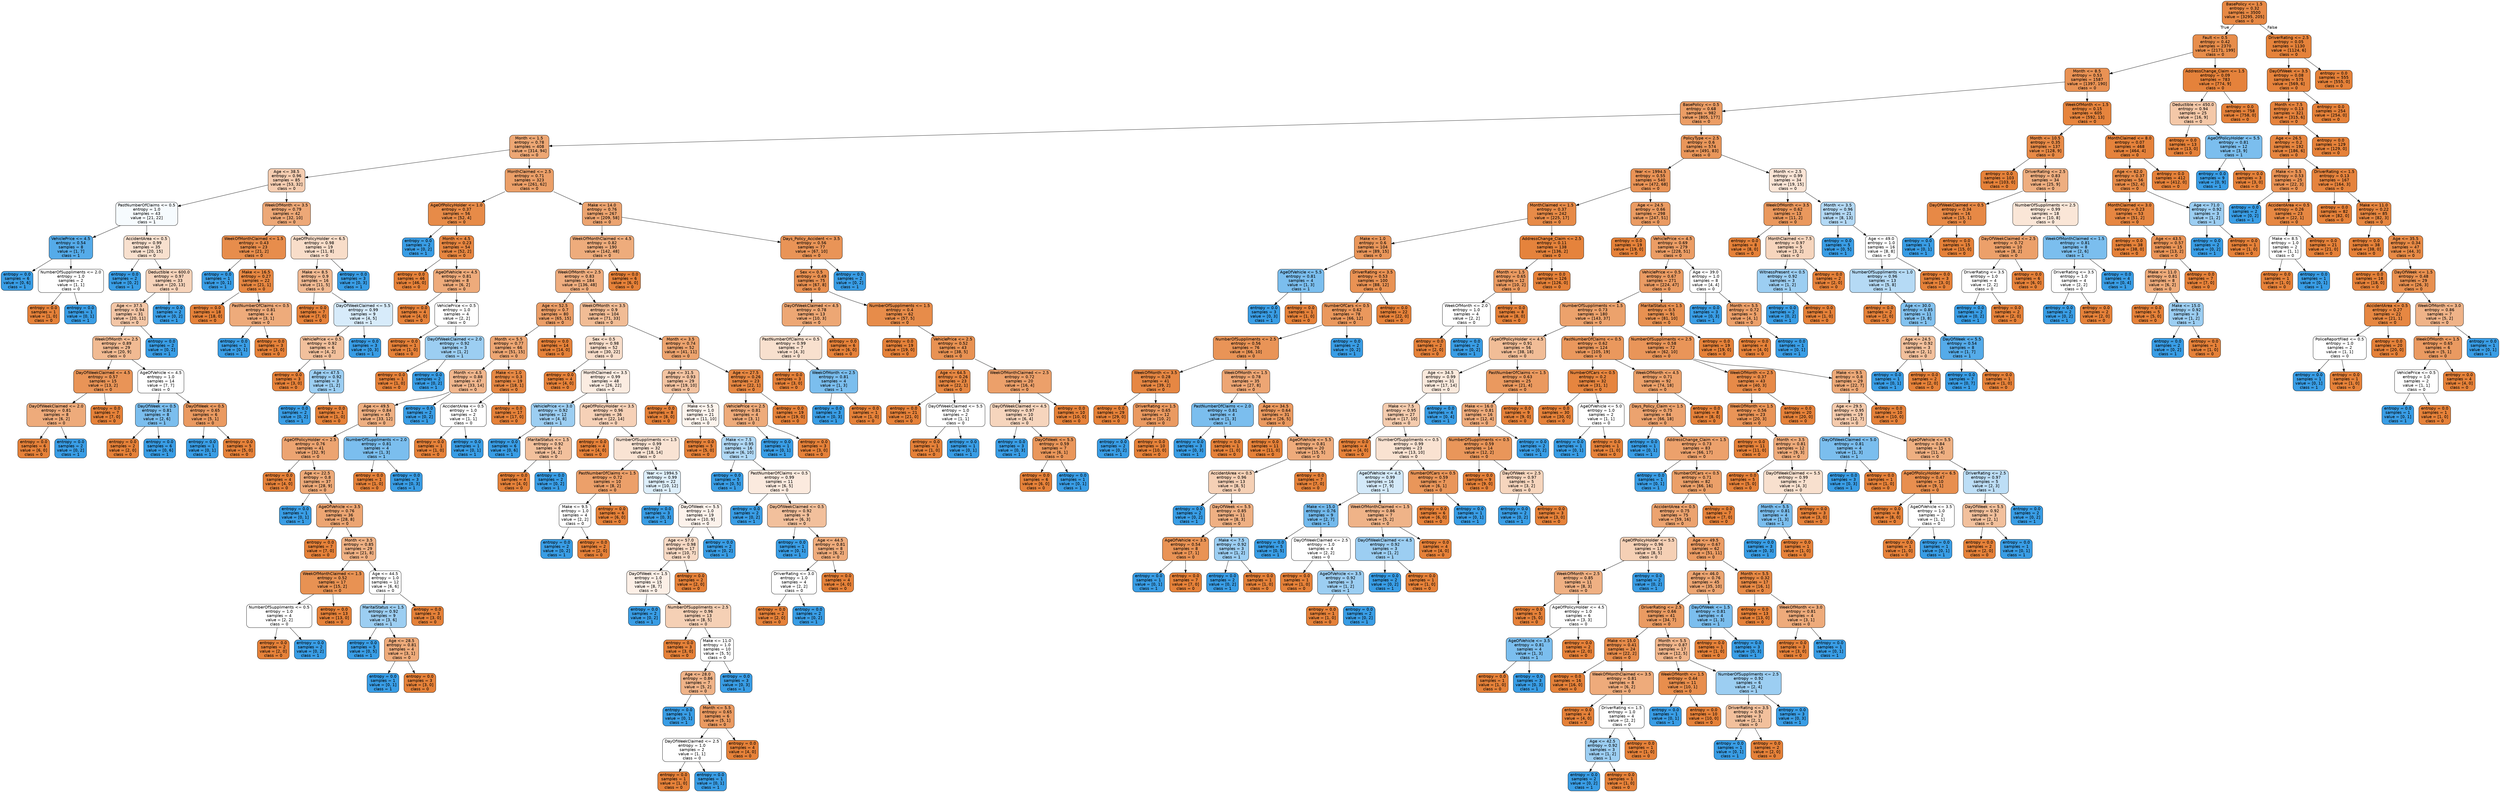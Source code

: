 digraph Tree {
node [shape=box, style="filled, rounded", color="black", fontname=helvetica] ;
edge [fontname=helvetica] ;
0 [label="BasePolicy <= 1.5\nentropy = 0.32\nsamples = 3500\nvalue = [3295, 205]\nclass = 0", fillcolor="#e78945"] ;
1 [label="Fault <= 0.5\nentropy = 0.42\nsamples = 2370\nvalue = [2171, 199]\nclass = 0", fillcolor="#e78d4b"] ;
0 -> 1 [labeldistance=2.5, labelangle=45, headlabel="True"] ;
2 [label="Month <= 8.5\nentropy = 0.53\nsamples = 1587\nvalue = [1397, 190]\nclass = 0", fillcolor="#e99254"] ;
1 -> 2 ;
3 [label="BasePolicy <= 0.5\nentropy = 0.68\nsamples = 982\nvalue = [805, 177]\nclass = 0", fillcolor="#eb9d65"] ;
2 -> 3 ;
4 [label="Month <= 1.5\nentropy = 0.78\nsamples = 408\nvalue = [314, 94]\nclass = 0", fillcolor="#eda774"] ;
3 -> 4 ;
5 [label="Age <= 38.5\nentropy = 0.96\nsamples = 85\nvalue = [53, 32]\nclass = 0", fillcolor="#f5cdb1"] ;
4 -> 5 ;
6 [label="PastNumberOfClaims <= 0.5\nentropy = 1.0\nsamples = 43\nvalue = [21, 22]\nclass = 1", fillcolor="#f6fbfe"] ;
5 -> 6 ;
7 [label="VehiclePrice <= 4.5\nentropy = 0.54\nsamples = 8\nvalue = [1, 7]\nclass = 1", fillcolor="#55abe9"] ;
6 -> 7 ;
8 [label="entropy = 0.0\nsamples = 6\nvalue = [0, 6]\nclass = 1", fillcolor="#399de5"] ;
7 -> 8 ;
9 [label="NumberOfSuppliments <= 2.0\nentropy = 1.0\nsamples = 2\nvalue = [1, 1]\nclass = 0", fillcolor="#ffffff"] ;
7 -> 9 ;
10 [label="entropy = 0.0\nsamples = 1\nvalue = [1, 0]\nclass = 0", fillcolor="#e58139"] ;
9 -> 10 ;
11 [label="entropy = 0.0\nsamples = 1\nvalue = [0, 1]\nclass = 1", fillcolor="#399de5"] ;
9 -> 11 ;
12 [label="AccidentArea <= 0.5\nentropy = 0.99\nsamples = 35\nvalue = [20, 15]\nclass = 0", fillcolor="#f8e0ce"] ;
6 -> 12 ;
13 [label="entropy = 0.0\nsamples = 2\nvalue = [0, 2]\nclass = 1", fillcolor="#399de5"] ;
12 -> 13 ;
14 [label="Deductible <= 600.0\nentropy = 0.97\nsamples = 33\nvalue = [20, 13]\nclass = 0", fillcolor="#f6d3ba"] ;
12 -> 14 ;
15 [label="Age <= 37.5\nentropy = 0.94\nsamples = 31\nvalue = [20, 11]\nclass = 0", fillcolor="#f3c6a6"] ;
14 -> 15 ;
16 [label="WeekOfMonth <= 2.5\nentropy = 0.89\nsamples = 29\nvalue = [20, 9]\nclass = 0", fillcolor="#f1ba92"] ;
15 -> 16 ;
17 [label="DayOfWeekClaimed <= 4.5\nentropy = 0.57\nsamples = 15\nvalue = [13, 2]\nclass = 0", fillcolor="#e99457"] ;
16 -> 17 ;
18 [label="DayOfWeekClaimed <= 2.0\nentropy = 0.81\nsamples = 8\nvalue = [6, 2]\nclass = 0", fillcolor="#eeab7b"] ;
17 -> 18 ;
19 [label="entropy = 0.0\nsamples = 6\nvalue = [6, 0]\nclass = 0", fillcolor="#e58139"] ;
18 -> 19 ;
20 [label="entropy = 0.0\nsamples = 2\nvalue = [0, 2]\nclass = 1", fillcolor="#399de5"] ;
18 -> 20 ;
21 [label="entropy = 0.0\nsamples = 7\nvalue = [7, 0]\nclass = 0", fillcolor="#e58139"] ;
17 -> 21 ;
22 [label="AgeOfVehicle <= 4.5\nentropy = 1.0\nsamples = 14\nvalue = [7, 7]\nclass = 0", fillcolor="#ffffff"] ;
16 -> 22 ;
23 [label="DayOfWeek <= 0.5\nentropy = 0.81\nsamples = 8\nvalue = [2, 6]\nclass = 1", fillcolor="#7bbeee"] ;
22 -> 23 ;
24 [label="entropy = 0.0\nsamples = 2\nvalue = [2, 0]\nclass = 0", fillcolor="#e58139"] ;
23 -> 24 ;
25 [label="entropy = 0.0\nsamples = 6\nvalue = [0, 6]\nclass = 1", fillcolor="#399de5"] ;
23 -> 25 ;
26 [label="DayOfWeek <= 0.5\nentropy = 0.65\nsamples = 6\nvalue = [5, 1]\nclass = 0", fillcolor="#ea9a61"] ;
22 -> 26 ;
27 [label="entropy = 0.0\nsamples = 1\nvalue = [0, 1]\nclass = 1", fillcolor="#399de5"] ;
26 -> 27 ;
28 [label="entropy = 0.0\nsamples = 5\nvalue = [5, 0]\nclass = 0", fillcolor="#e58139"] ;
26 -> 28 ;
29 [label="entropy = 0.0\nsamples = 2\nvalue = [0, 2]\nclass = 1", fillcolor="#399de5"] ;
15 -> 29 ;
30 [label="entropy = 0.0\nsamples = 2\nvalue = [0, 2]\nclass = 1", fillcolor="#399de5"] ;
14 -> 30 ;
31 [label="WeekOfMonth <= 3.5\nentropy = 0.79\nsamples = 42\nvalue = [32, 10]\nclass = 0", fillcolor="#eda877"] ;
5 -> 31 ;
32 [label="WeekOfMonthClaimed <= 1.5\nentropy = 0.43\nsamples = 23\nvalue = [21, 2]\nclass = 0", fillcolor="#e78d4c"] ;
31 -> 32 ;
33 [label="entropy = 0.0\nsamples = 1\nvalue = [0, 1]\nclass = 1", fillcolor="#399de5"] ;
32 -> 33 ;
34 [label="Make <= 16.5\nentropy = 0.27\nsamples = 22\nvalue = [21, 1]\nclass = 0", fillcolor="#e68742"] ;
32 -> 34 ;
35 [label="entropy = 0.0\nsamples = 18\nvalue = [18, 0]\nclass = 0", fillcolor="#e58139"] ;
34 -> 35 ;
36 [label="PastNumberOfClaims <= 0.5\nentropy = 0.81\nsamples = 4\nvalue = [3, 1]\nclass = 0", fillcolor="#eeab7b"] ;
34 -> 36 ;
37 [label="entropy = 0.0\nsamples = 1\nvalue = [0, 1]\nclass = 1", fillcolor="#399de5"] ;
36 -> 37 ;
38 [label="entropy = 0.0\nsamples = 3\nvalue = [3, 0]\nclass = 0", fillcolor="#e58139"] ;
36 -> 38 ;
39 [label="AgeOfPolicyHolder <= 6.5\nentropy = 0.98\nsamples = 19\nvalue = [11, 8]\nclass = 0", fillcolor="#f8ddc9"] ;
31 -> 39 ;
40 [label="Make <= 8.5\nentropy = 0.9\nsamples = 16\nvalue = [11, 5]\nclass = 0", fillcolor="#f1ba93"] ;
39 -> 40 ;
41 [label="entropy = 0.0\nsamples = 7\nvalue = [7, 0]\nclass = 0", fillcolor="#e58139"] ;
40 -> 41 ;
42 [label="DayOfWeekClaimed <= 5.5\nentropy = 0.99\nsamples = 9\nvalue = [4, 5]\nclass = 1", fillcolor="#d7ebfa"] ;
40 -> 42 ;
43 [label="VehiclePrice <= 0.5\nentropy = 0.92\nsamples = 6\nvalue = [4, 2]\nclass = 0", fillcolor="#f2c09c"] ;
42 -> 43 ;
44 [label="entropy = 0.0\nsamples = 3\nvalue = [3, 0]\nclass = 0", fillcolor="#e58139"] ;
43 -> 44 ;
45 [label="Age <= 47.5\nentropy = 0.92\nsamples = 3\nvalue = [1, 2]\nclass = 1", fillcolor="#9ccef2"] ;
43 -> 45 ;
46 [label="entropy = 0.0\nsamples = 2\nvalue = [0, 2]\nclass = 1", fillcolor="#399de5"] ;
45 -> 46 ;
47 [label="entropy = 0.0\nsamples = 1\nvalue = [1, 0]\nclass = 0", fillcolor="#e58139"] ;
45 -> 47 ;
48 [label="entropy = 0.0\nsamples = 3\nvalue = [0, 3]\nclass = 1", fillcolor="#399de5"] ;
42 -> 48 ;
49 [label="entropy = 0.0\nsamples = 3\nvalue = [0, 3]\nclass = 1", fillcolor="#399de5"] ;
39 -> 49 ;
50 [label="MonthClaimed <= 2.5\nentropy = 0.71\nsamples = 323\nvalue = [261, 62]\nclass = 0", fillcolor="#eb9f68"] ;
4 -> 50 ;
51 [label="AgeOfPolicyHolder <= 1.0\nentropy = 0.37\nsamples = 56\nvalue = [52, 4]\nclass = 0", fillcolor="#e78b48"] ;
50 -> 51 ;
52 [label="entropy = 0.0\nsamples = 2\nvalue = [0, 2]\nclass = 1", fillcolor="#399de5"] ;
51 -> 52 ;
53 [label="Month <= 4.5\nentropy = 0.23\nsamples = 54\nvalue = [52, 2]\nclass = 0", fillcolor="#e68641"] ;
51 -> 53 ;
54 [label="entropy = 0.0\nsamples = 46\nvalue = [46, 0]\nclass = 0", fillcolor="#e58139"] ;
53 -> 54 ;
55 [label="AgeOfVehicle <= 4.5\nentropy = 0.81\nsamples = 8\nvalue = [6, 2]\nclass = 0", fillcolor="#eeab7b"] ;
53 -> 55 ;
56 [label="entropy = 0.0\nsamples = 4\nvalue = [4, 0]\nclass = 0", fillcolor="#e58139"] ;
55 -> 56 ;
57 [label="VehiclePrice <= 0.5\nentropy = 1.0\nsamples = 4\nvalue = [2, 2]\nclass = 0", fillcolor="#ffffff"] ;
55 -> 57 ;
58 [label="entropy = 0.0\nsamples = 1\nvalue = [1, 0]\nclass = 0", fillcolor="#e58139"] ;
57 -> 58 ;
59 [label="DayOfWeekClaimed <= 2.0\nentropy = 0.92\nsamples = 3\nvalue = [1, 2]\nclass = 1", fillcolor="#9ccef2"] ;
57 -> 59 ;
60 [label="entropy = 0.0\nsamples = 1\nvalue = [1, 0]\nclass = 0", fillcolor="#e58139"] ;
59 -> 60 ;
61 [label="entropy = 0.0\nsamples = 2\nvalue = [0, 2]\nclass = 1", fillcolor="#399de5"] ;
59 -> 61 ;
62 [label="Make <= 14.0\nentropy = 0.76\nsamples = 267\nvalue = [209, 58]\nclass = 0", fillcolor="#eca470"] ;
50 -> 62 ;
63 [label="WeekOfMonthClaimed <= 4.5\nentropy = 0.82\nsamples = 190\nvalue = [142, 48]\nclass = 0", fillcolor="#eeac7c"] ;
62 -> 63 ;
64 [label="WeekOfMonth <= 2.5\nentropy = 0.83\nsamples = 184\nvalue = [136, 48]\nclass = 0", fillcolor="#eead7f"] ;
63 -> 64 ;
65 [label="Age <= 52.5\nentropy = 0.7\nsamples = 80\nvalue = [65, 15]\nclass = 0", fillcolor="#eb9e67"] ;
64 -> 65 ;
66 [label="Month <= 5.5\nentropy = 0.77\nsamples = 66\nvalue = [51, 15]\nclass = 0", fillcolor="#eda673"] ;
65 -> 66 ;
67 [label="Month <= 4.5\nentropy = 0.88\nsamples = 47\nvalue = [33, 14]\nclass = 0", fillcolor="#f0b68d"] ;
66 -> 67 ;
68 [label="Age <= 49.5\nentropy = 0.84\nsamples = 45\nvalue = [33, 12]\nclass = 0", fillcolor="#eeaf81"] ;
67 -> 68 ;
69 [label="AgeOfPolicyHolder <= 2.5\nentropy = 0.76\nsamples = 41\nvalue = [32, 9]\nclass = 0", fillcolor="#eca471"] ;
68 -> 69 ;
70 [label="entropy = 0.0\nsamples = 4\nvalue = [4, 0]\nclass = 0", fillcolor="#e58139"] ;
69 -> 70 ;
71 [label="Age <= 22.5\nentropy = 0.8\nsamples = 37\nvalue = [28, 9]\nclass = 0", fillcolor="#edaa79"] ;
69 -> 71 ;
72 [label="entropy = 0.0\nsamples = 1\nvalue = [0, 1]\nclass = 1", fillcolor="#399de5"] ;
71 -> 72 ;
73 [label="AgeOfVehicle <= 3.5\nentropy = 0.76\nsamples = 36\nvalue = [28, 8]\nclass = 0", fillcolor="#eca572"] ;
71 -> 73 ;
74 [label="entropy = 0.0\nsamples = 7\nvalue = [7, 0]\nclass = 0", fillcolor="#e58139"] ;
73 -> 74 ;
75 [label="Month <= 3.5\nentropy = 0.85\nsamples = 29\nvalue = [21, 8]\nclass = 0", fillcolor="#efb184"] ;
73 -> 75 ;
76 [label="WeekOfMonthClaimed <= 1.5\nentropy = 0.52\nsamples = 17\nvalue = [15, 2]\nclass = 0", fillcolor="#e89253"] ;
75 -> 76 ;
77 [label="NumberOfSuppliments <= 0.5\nentropy = 1.0\nsamples = 4\nvalue = [2, 2]\nclass = 0", fillcolor="#ffffff"] ;
76 -> 77 ;
78 [label="entropy = 0.0\nsamples = 2\nvalue = [2, 0]\nclass = 0", fillcolor="#e58139"] ;
77 -> 78 ;
79 [label="entropy = 0.0\nsamples = 2\nvalue = [0, 2]\nclass = 1", fillcolor="#399de5"] ;
77 -> 79 ;
80 [label="entropy = 0.0\nsamples = 13\nvalue = [13, 0]\nclass = 0", fillcolor="#e58139"] ;
76 -> 80 ;
81 [label="Age <= 44.5\nentropy = 1.0\nsamples = 12\nvalue = [6, 6]\nclass = 0", fillcolor="#ffffff"] ;
75 -> 81 ;
82 [label="MaritalStatus <= 1.5\nentropy = 0.92\nsamples = 9\nvalue = [3, 6]\nclass = 1", fillcolor="#9ccef2"] ;
81 -> 82 ;
83 [label="entropy = 0.0\nsamples = 5\nvalue = [0, 5]\nclass = 1", fillcolor="#399de5"] ;
82 -> 83 ;
84 [label="Age <= 28.5\nentropy = 0.81\nsamples = 4\nvalue = [3, 1]\nclass = 0", fillcolor="#eeab7b"] ;
82 -> 84 ;
85 [label="entropy = 0.0\nsamples = 1\nvalue = [0, 1]\nclass = 1", fillcolor="#399de5"] ;
84 -> 85 ;
86 [label="entropy = 0.0\nsamples = 3\nvalue = [3, 0]\nclass = 0", fillcolor="#e58139"] ;
84 -> 86 ;
87 [label="entropy = 0.0\nsamples = 3\nvalue = [3, 0]\nclass = 0", fillcolor="#e58139"] ;
81 -> 87 ;
88 [label="NumberOfSuppliments <= 2.0\nentropy = 0.81\nsamples = 4\nvalue = [1, 3]\nclass = 1", fillcolor="#7bbeee"] ;
68 -> 88 ;
89 [label="entropy = 0.0\nsamples = 1\nvalue = [1, 0]\nclass = 0", fillcolor="#e58139"] ;
88 -> 89 ;
90 [label="entropy = 0.0\nsamples = 3\nvalue = [0, 3]\nclass = 1", fillcolor="#399de5"] ;
88 -> 90 ;
91 [label="entropy = 0.0\nsamples = 2\nvalue = [0, 2]\nclass = 1", fillcolor="#399de5"] ;
67 -> 91 ;
92 [label="Make <= 1.0\nentropy = 0.3\nsamples = 19\nvalue = [18, 1]\nclass = 0", fillcolor="#e68844"] ;
66 -> 92 ;
93 [label="AccidentArea <= 0.5\nentropy = 1.0\nsamples = 2\nvalue = [1, 1]\nclass = 0", fillcolor="#ffffff"] ;
92 -> 93 ;
94 [label="entropy = 0.0\nsamples = 1\nvalue = [1, 0]\nclass = 0", fillcolor="#e58139"] ;
93 -> 94 ;
95 [label="entropy = 0.0\nsamples = 1\nvalue = [0, 1]\nclass = 1", fillcolor="#399de5"] ;
93 -> 95 ;
96 [label="entropy = 0.0\nsamples = 17\nvalue = [17, 0]\nclass = 0", fillcolor="#e58139"] ;
92 -> 96 ;
97 [label="entropy = 0.0\nsamples = 14\nvalue = [14, 0]\nclass = 0", fillcolor="#e58139"] ;
65 -> 97 ;
98 [label="WeekOfMonth <= 3.5\nentropy = 0.9\nsamples = 104\nvalue = [71, 33]\nclass = 0", fillcolor="#f1bc95"] ;
64 -> 98 ;
99 [label="Sex <= 0.5\nentropy = 0.98\nsamples = 52\nvalue = [30, 22]\nclass = 0", fillcolor="#f8ddca"] ;
98 -> 99 ;
100 [label="entropy = 0.0\nsamples = 4\nvalue = [4, 0]\nclass = 0", fillcolor="#e58139"] ;
99 -> 100 ;
101 [label="MonthClaimed <= 3.5\nentropy = 0.99\nsamples = 48\nvalue = [26, 22]\nclass = 0", fillcolor="#fbece1"] ;
99 -> 101 ;
102 [label="VehiclePrice <= 3.0\nentropy = 0.92\nsamples = 12\nvalue = [4, 8]\nclass = 1", fillcolor="#9ccef2"] ;
101 -> 102 ;
103 [label="entropy = 0.0\nsamples = 6\nvalue = [0, 6]\nclass = 1", fillcolor="#399de5"] ;
102 -> 103 ;
104 [label="MaritalStatus <= 1.5\nentropy = 0.92\nsamples = 6\nvalue = [4, 2]\nclass = 0", fillcolor="#f2c09c"] ;
102 -> 104 ;
105 [label="entropy = 0.0\nsamples = 4\nvalue = [4, 0]\nclass = 0", fillcolor="#e58139"] ;
104 -> 105 ;
106 [label="entropy = 0.0\nsamples = 2\nvalue = [0, 2]\nclass = 1", fillcolor="#399de5"] ;
104 -> 106 ;
107 [label="AgeOfPolicyHolder <= 3.5\nentropy = 0.96\nsamples = 36\nvalue = [22, 14]\nclass = 0", fillcolor="#f6d1b7"] ;
101 -> 107 ;
108 [label="entropy = 0.0\nsamples = 4\nvalue = [4, 0]\nclass = 0", fillcolor="#e58139"] ;
107 -> 108 ;
109 [label="NumberOfSuppliments <= 1.5\nentropy = 0.99\nsamples = 32\nvalue = [18, 14]\nclass = 0", fillcolor="#f9e3d3"] ;
107 -> 109 ;
110 [label="PastNumberOfClaims <= 1.5\nentropy = 0.72\nsamples = 10\nvalue = [8, 2]\nclass = 0", fillcolor="#eca06a"] ;
109 -> 110 ;
111 [label="Make <= 9.5\nentropy = 1.0\nsamples = 4\nvalue = [2, 2]\nclass = 0", fillcolor="#ffffff"] ;
110 -> 111 ;
112 [label="entropy = 0.0\nsamples = 2\nvalue = [0, 2]\nclass = 1", fillcolor="#399de5"] ;
111 -> 112 ;
113 [label="entropy = 0.0\nsamples = 2\nvalue = [2, 0]\nclass = 0", fillcolor="#e58139"] ;
111 -> 113 ;
114 [label="entropy = 0.0\nsamples = 6\nvalue = [6, 0]\nclass = 0", fillcolor="#e58139"] ;
110 -> 114 ;
115 [label="Year <= 1994.5\nentropy = 0.99\nsamples = 22\nvalue = [10, 12]\nclass = 1", fillcolor="#deeffb"] ;
109 -> 115 ;
116 [label="entropy = 0.0\nsamples = 3\nvalue = [0, 3]\nclass = 1", fillcolor="#399de5"] ;
115 -> 116 ;
117 [label="DayOfWeek <= 5.5\nentropy = 1.0\nsamples = 19\nvalue = [10, 9]\nclass = 0", fillcolor="#fcf2eb"] ;
115 -> 117 ;
118 [label="Age <= 57.0\nentropy = 0.98\nsamples = 17\nvalue = [10, 7]\nclass = 0", fillcolor="#f7d9c4"] ;
117 -> 118 ;
119 [label="DayOfWeek <= 1.5\nentropy = 1.0\nsamples = 15\nvalue = [8, 7]\nclass = 0", fillcolor="#fcefe6"] ;
118 -> 119 ;
120 [label="entropy = 0.0\nsamples = 2\nvalue = [0, 2]\nclass = 1", fillcolor="#399de5"] ;
119 -> 120 ;
121 [label="NumberOfSuppliments <= 2.5\nentropy = 0.96\nsamples = 13\nvalue = [8, 5]\nclass = 0", fillcolor="#f5d0b5"] ;
119 -> 121 ;
122 [label="entropy = 0.0\nsamples = 3\nvalue = [3, 0]\nclass = 0", fillcolor="#e58139"] ;
121 -> 122 ;
123 [label="Make <= 11.0\nentropy = 1.0\nsamples = 10\nvalue = [5, 5]\nclass = 0", fillcolor="#ffffff"] ;
121 -> 123 ;
124 [label="Age <= 28.0\nentropy = 0.86\nsamples = 7\nvalue = [5, 2]\nclass = 0", fillcolor="#efb388"] ;
123 -> 124 ;
125 [label="entropy = 0.0\nsamples = 1\nvalue = [0, 1]\nclass = 1", fillcolor="#399de5"] ;
124 -> 125 ;
126 [label="Month <= 5.5\nentropy = 0.65\nsamples = 6\nvalue = [5, 1]\nclass = 0", fillcolor="#ea9a61"] ;
124 -> 126 ;
127 [label="DayOfWeekClaimed <= 2.5\nentropy = 1.0\nsamples = 2\nvalue = [1, 1]\nclass = 0", fillcolor="#ffffff"] ;
126 -> 127 ;
128 [label="entropy = 0.0\nsamples = 1\nvalue = [1, 0]\nclass = 0", fillcolor="#e58139"] ;
127 -> 128 ;
129 [label="entropy = 0.0\nsamples = 1\nvalue = [0, 1]\nclass = 1", fillcolor="#399de5"] ;
127 -> 129 ;
130 [label="entropy = 0.0\nsamples = 4\nvalue = [4, 0]\nclass = 0", fillcolor="#e58139"] ;
126 -> 130 ;
131 [label="entropy = 0.0\nsamples = 3\nvalue = [0, 3]\nclass = 1", fillcolor="#399de5"] ;
123 -> 131 ;
132 [label="entropy = 0.0\nsamples = 2\nvalue = [2, 0]\nclass = 0", fillcolor="#e58139"] ;
118 -> 132 ;
133 [label="entropy = 0.0\nsamples = 2\nvalue = [0, 2]\nclass = 1", fillcolor="#399de5"] ;
117 -> 133 ;
134 [label="Month <= 3.5\nentropy = 0.74\nsamples = 52\nvalue = [41, 11]\nclass = 0", fillcolor="#eca36e"] ;
98 -> 134 ;
135 [label="Age <= 31.5\nentropy = 0.93\nsamples = 29\nvalue = [19, 10]\nclass = 0", fillcolor="#f3c3a1"] ;
134 -> 135 ;
136 [label="entropy = 0.0\nsamples = 8\nvalue = [8, 0]\nclass = 0", fillcolor="#e58139"] ;
135 -> 136 ;
137 [label="Make <= 5.5\nentropy = 1.0\nsamples = 21\nvalue = [11, 10]\nclass = 0", fillcolor="#fdf4ed"] ;
135 -> 137 ;
138 [label="entropy = 0.0\nsamples = 5\nvalue = [5, 0]\nclass = 0", fillcolor="#e58139"] ;
137 -> 138 ;
139 [label="Make <= 7.5\nentropy = 0.95\nsamples = 16\nvalue = [6, 10]\nclass = 1", fillcolor="#b0d8f5"] ;
137 -> 139 ;
140 [label="entropy = 0.0\nsamples = 5\nvalue = [0, 5]\nclass = 1", fillcolor="#399de5"] ;
139 -> 140 ;
141 [label="PastNumberOfClaims <= 0.5\nentropy = 0.99\nsamples = 11\nvalue = [6, 5]\nclass = 0", fillcolor="#fbeade"] ;
139 -> 141 ;
142 [label="entropy = 0.0\nsamples = 2\nvalue = [0, 2]\nclass = 1", fillcolor="#399de5"] ;
141 -> 142 ;
143 [label="DayOfWeekClaimed <= 0.5\nentropy = 0.92\nsamples = 9\nvalue = [6, 3]\nclass = 0", fillcolor="#f2c09c"] ;
141 -> 143 ;
144 [label="entropy = 0.0\nsamples = 1\nvalue = [0, 1]\nclass = 1", fillcolor="#399de5"] ;
143 -> 144 ;
145 [label="Age <= 44.5\nentropy = 0.81\nsamples = 8\nvalue = [6, 2]\nclass = 0", fillcolor="#eeab7b"] ;
143 -> 145 ;
146 [label="DriverRating <= 3.0\nentropy = 1.0\nsamples = 4\nvalue = [2, 2]\nclass = 0", fillcolor="#ffffff"] ;
145 -> 146 ;
147 [label="entropy = 0.0\nsamples = 2\nvalue = [2, 0]\nclass = 0", fillcolor="#e58139"] ;
146 -> 147 ;
148 [label="entropy = 0.0\nsamples = 2\nvalue = [0, 2]\nclass = 1", fillcolor="#399de5"] ;
146 -> 148 ;
149 [label="entropy = 0.0\nsamples = 4\nvalue = [4, 0]\nclass = 0", fillcolor="#e58139"] ;
145 -> 149 ;
150 [label="Age <= 27.5\nentropy = 0.26\nsamples = 23\nvalue = [22, 1]\nclass = 0", fillcolor="#e68742"] ;
134 -> 150 ;
151 [label="VehiclePrice <= 2.5\nentropy = 0.81\nsamples = 4\nvalue = [3, 1]\nclass = 0", fillcolor="#eeab7b"] ;
150 -> 151 ;
152 [label="entropy = 0.0\nsamples = 1\nvalue = [0, 1]\nclass = 1", fillcolor="#399de5"] ;
151 -> 152 ;
153 [label="entropy = 0.0\nsamples = 3\nvalue = [3, 0]\nclass = 0", fillcolor="#e58139"] ;
151 -> 153 ;
154 [label="entropy = 0.0\nsamples = 19\nvalue = [19, 0]\nclass = 0", fillcolor="#e58139"] ;
150 -> 154 ;
155 [label="entropy = 0.0\nsamples = 6\nvalue = [6, 0]\nclass = 0", fillcolor="#e58139"] ;
63 -> 155 ;
156 [label="Days_Policy_Accident <= 3.5\nentropy = 0.56\nsamples = 77\nvalue = [67, 10]\nclass = 0", fillcolor="#e99457"] ;
62 -> 156 ;
157 [label="Sex <= 0.5\nentropy = 0.49\nsamples = 75\nvalue = [67, 8]\nclass = 0", fillcolor="#e89051"] ;
156 -> 157 ;
158 [label="DayOfWeekClaimed <= 4.5\nentropy = 0.78\nsamples = 13\nvalue = [10, 3]\nclass = 0", fillcolor="#eda774"] ;
157 -> 158 ;
159 [label="PastNumberOfClaims <= 0.5\nentropy = 0.99\nsamples = 7\nvalue = [4, 3]\nclass = 0", fillcolor="#f8e0ce"] ;
158 -> 159 ;
160 [label="entropy = 0.0\nsamples = 3\nvalue = [3, 0]\nclass = 0", fillcolor="#e58139"] ;
159 -> 160 ;
161 [label="WeekOfMonth <= 2.5\nentropy = 0.81\nsamples = 4\nvalue = [1, 3]\nclass = 1", fillcolor="#7bbeee"] ;
159 -> 161 ;
162 [label="entropy = 0.0\nsamples = 3\nvalue = [0, 3]\nclass = 1", fillcolor="#399de5"] ;
161 -> 162 ;
163 [label="entropy = 0.0\nsamples = 1\nvalue = [1, 0]\nclass = 0", fillcolor="#e58139"] ;
161 -> 163 ;
164 [label="entropy = 0.0\nsamples = 6\nvalue = [6, 0]\nclass = 0", fillcolor="#e58139"] ;
158 -> 164 ;
165 [label="NumberOfSuppliments <= 1.5\nentropy = 0.4\nsamples = 62\nvalue = [57, 5]\nclass = 0", fillcolor="#e78c4a"] ;
157 -> 165 ;
166 [label="entropy = 0.0\nsamples = 19\nvalue = [19, 0]\nclass = 0", fillcolor="#e58139"] ;
165 -> 166 ;
167 [label="VehiclePrice <= 2.5\nentropy = 0.52\nsamples = 43\nvalue = [38, 5]\nclass = 0", fillcolor="#e89253"] ;
165 -> 167 ;
168 [label="Age <= 64.5\nentropy = 0.26\nsamples = 23\nvalue = [22, 1]\nclass = 0", fillcolor="#e68742"] ;
167 -> 168 ;
169 [label="entropy = 0.0\nsamples = 21\nvalue = [21, 0]\nclass = 0", fillcolor="#e58139"] ;
168 -> 169 ;
170 [label="DayOfWeekClaimed <= 5.5\nentropy = 1.0\nsamples = 2\nvalue = [1, 1]\nclass = 0", fillcolor="#ffffff"] ;
168 -> 170 ;
171 [label="entropy = 0.0\nsamples = 1\nvalue = [1, 0]\nclass = 0", fillcolor="#e58139"] ;
170 -> 171 ;
172 [label="entropy = 0.0\nsamples = 1\nvalue = [0, 1]\nclass = 1", fillcolor="#399de5"] ;
170 -> 172 ;
173 [label="WeekOfMonthClaimed <= 2.5\nentropy = 0.72\nsamples = 20\nvalue = [16, 4]\nclass = 0", fillcolor="#eca06a"] ;
167 -> 173 ;
174 [label="DayOfWeekClaimed <= 4.5\nentropy = 0.97\nsamples = 10\nvalue = [6, 4]\nclass = 0", fillcolor="#f6d5bd"] ;
173 -> 174 ;
175 [label="entropy = 0.0\nsamples = 3\nvalue = [0, 3]\nclass = 1", fillcolor="#399de5"] ;
174 -> 175 ;
176 [label="DayOfWeek <= 5.5\nentropy = 0.59\nsamples = 7\nvalue = [6, 1]\nclass = 0", fillcolor="#e9965a"] ;
174 -> 176 ;
177 [label="entropy = 0.0\nsamples = 6\nvalue = [6, 0]\nclass = 0", fillcolor="#e58139"] ;
176 -> 177 ;
178 [label="entropy = 0.0\nsamples = 1\nvalue = [0, 1]\nclass = 1", fillcolor="#399de5"] ;
176 -> 178 ;
179 [label="entropy = 0.0\nsamples = 10\nvalue = [10, 0]\nclass = 0", fillcolor="#e58139"] ;
173 -> 179 ;
180 [label="entropy = 0.0\nsamples = 2\nvalue = [0, 2]\nclass = 1", fillcolor="#399de5"] ;
156 -> 180 ;
181 [label="PolicyType <= 2.5\nentropy = 0.6\nsamples = 574\nvalue = [491, 83]\nclass = 0", fillcolor="#e9965a"] ;
3 -> 181 ;
182 [label="Year <= 1994.5\nentropy = 0.55\nsamples = 540\nvalue = [472, 68]\nclass = 0", fillcolor="#e99356"] ;
181 -> 182 ;
183 [label="MonthClaimed <= 1.5\nentropy = 0.37\nsamples = 242\nvalue = [225, 17]\nclass = 0", fillcolor="#e78b48"] ;
182 -> 183 ;
184 [label="Make <= 1.0\nentropy = 0.6\nsamples = 104\nvalue = [89, 15]\nclass = 0", fillcolor="#e9965a"] ;
183 -> 184 ;
185 [label="AgeOfVehicle <= 5.5\nentropy = 0.81\nsamples = 4\nvalue = [1, 3]\nclass = 1", fillcolor="#7bbeee"] ;
184 -> 185 ;
186 [label="entropy = 0.0\nsamples = 3\nvalue = [0, 3]\nclass = 1", fillcolor="#399de5"] ;
185 -> 186 ;
187 [label="entropy = 0.0\nsamples = 1\nvalue = [1, 0]\nclass = 0", fillcolor="#e58139"] ;
185 -> 187 ;
188 [label="DriverRating <= 3.5\nentropy = 0.53\nsamples = 100\nvalue = [88, 12]\nclass = 0", fillcolor="#e99254"] ;
184 -> 188 ;
189 [label="NumberOfCars <= 0.5\nentropy = 0.62\nsamples = 78\nvalue = [66, 12]\nclass = 0", fillcolor="#ea985d"] ;
188 -> 189 ;
190 [label="NumberOfSuppliments <= 2.5\nentropy = 0.56\nsamples = 76\nvalue = [66, 10]\nclass = 0", fillcolor="#e99457"] ;
189 -> 190 ;
191 [label="WeekOfMonth <= 3.5\nentropy = 0.28\nsamples = 41\nvalue = [39, 2]\nclass = 0", fillcolor="#e68743"] ;
190 -> 191 ;
192 [label="entropy = 0.0\nsamples = 29\nvalue = [29, 0]\nclass = 0", fillcolor="#e58139"] ;
191 -> 192 ;
193 [label="DriverRating <= 1.5\nentropy = 0.65\nsamples = 12\nvalue = [10, 2]\nclass = 0", fillcolor="#ea9a61"] ;
191 -> 193 ;
194 [label="entropy = 0.0\nsamples = 2\nvalue = [0, 2]\nclass = 1", fillcolor="#399de5"] ;
193 -> 194 ;
195 [label="entropy = 0.0\nsamples = 10\nvalue = [10, 0]\nclass = 0", fillcolor="#e58139"] ;
193 -> 195 ;
196 [label="WeekOfMonth <= 1.5\nentropy = 0.78\nsamples = 35\nvalue = [27, 8]\nclass = 0", fillcolor="#eda674"] ;
190 -> 196 ;
197 [label="PastNumberOfClaims <= 2.0\nentropy = 0.81\nsamples = 4\nvalue = [1, 3]\nclass = 1", fillcolor="#7bbeee"] ;
196 -> 197 ;
198 [label="entropy = 0.0\nsamples = 3\nvalue = [0, 3]\nclass = 1", fillcolor="#399de5"] ;
197 -> 198 ;
199 [label="entropy = 0.0\nsamples = 1\nvalue = [1, 0]\nclass = 0", fillcolor="#e58139"] ;
197 -> 199 ;
200 [label="Age <= 34.5\nentropy = 0.64\nsamples = 31\nvalue = [26, 5]\nclass = 0", fillcolor="#ea995f"] ;
196 -> 200 ;
201 [label="entropy = 0.0\nsamples = 11\nvalue = [11, 0]\nclass = 0", fillcolor="#e58139"] ;
200 -> 201 ;
202 [label="AgeOfVehicle <= 5.5\nentropy = 0.81\nsamples = 20\nvalue = [15, 5]\nclass = 0", fillcolor="#eeab7b"] ;
200 -> 202 ;
203 [label="AccidentArea <= 0.5\nentropy = 0.96\nsamples = 13\nvalue = [8, 5]\nclass = 0", fillcolor="#f5d0b5"] ;
202 -> 203 ;
204 [label="entropy = 0.0\nsamples = 2\nvalue = [0, 2]\nclass = 1", fillcolor="#399de5"] ;
203 -> 204 ;
205 [label="DayOfWeek <= 5.5\nentropy = 0.85\nsamples = 11\nvalue = [8, 3]\nclass = 0", fillcolor="#efb083"] ;
203 -> 205 ;
206 [label="AgeOfVehicle <= 3.5\nentropy = 0.54\nsamples = 8\nvalue = [7, 1]\nclass = 0", fillcolor="#e99355"] ;
205 -> 206 ;
207 [label="entropy = 0.0\nsamples = 1\nvalue = [0, 1]\nclass = 1", fillcolor="#399de5"] ;
206 -> 207 ;
208 [label="entropy = 0.0\nsamples = 7\nvalue = [7, 0]\nclass = 0", fillcolor="#e58139"] ;
206 -> 208 ;
209 [label="Make <= 7.5\nentropy = 0.92\nsamples = 3\nvalue = [1, 2]\nclass = 1", fillcolor="#9ccef2"] ;
205 -> 209 ;
210 [label="entropy = 0.0\nsamples = 2\nvalue = [0, 2]\nclass = 1", fillcolor="#399de5"] ;
209 -> 210 ;
211 [label="entropy = 0.0\nsamples = 1\nvalue = [1, 0]\nclass = 0", fillcolor="#e58139"] ;
209 -> 211 ;
212 [label="entropy = 0.0\nsamples = 7\nvalue = [7, 0]\nclass = 0", fillcolor="#e58139"] ;
202 -> 212 ;
213 [label="entropy = 0.0\nsamples = 2\nvalue = [0, 2]\nclass = 1", fillcolor="#399de5"] ;
189 -> 213 ;
214 [label="entropy = 0.0\nsamples = 22\nvalue = [22, 0]\nclass = 0", fillcolor="#e58139"] ;
188 -> 214 ;
215 [label="AddressChange_Claim <= 2.5\nentropy = 0.11\nsamples = 138\nvalue = [136, 2]\nclass = 0", fillcolor="#e5833c"] ;
183 -> 215 ;
216 [label="Month <= 1.5\nentropy = 0.65\nsamples = 12\nvalue = [10, 2]\nclass = 0", fillcolor="#ea9a61"] ;
215 -> 216 ;
217 [label="WeekOfMonth <= 2.0\nentropy = 1.0\nsamples = 4\nvalue = [2, 2]\nclass = 0", fillcolor="#ffffff"] ;
216 -> 217 ;
218 [label="entropy = 0.0\nsamples = 2\nvalue = [2, 0]\nclass = 0", fillcolor="#e58139"] ;
217 -> 218 ;
219 [label="entropy = 0.0\nsamples = 2\nvalue = [0, 2]\nclass = 1", fillcolor="#399de5"] ;
217 -> 219 ;
220 [label="entropy = 0.0\nsamples = 8\nvalue = [8, 0]\nclass = 0", fillcolor="#e58139"] ;
216 -> 220 ;
221 [label="entropy = 0.0\nsamples = 126\nvalue = [126, 0]\nclass = 0", fillcolor="#e58139"] ;
215 -> 221 ;
222 [label="Age <= 24.5\nentropy = 0.66\nsamples = 298\nvalue = [247, 51]\nclass = 0", fillcolor="#ea9b62"] ;
182 -> 222 ;
223 [label="entropy = 0.0\nsamples = 19\nvalue = [19, 0]\nclass = 0", fillcolor="#e58139"] ;
222 -> 223 ;
224 [label="VehiclePrice <= 4.5\nentropy = 0.69\nsamples = 279\nvalue = [228, 51]\nclass = 0", fillcolor="#eb9d65"] ;
222 -> 224 ;
225 [label="VehiclePrice <= 0.5\nentropy = 0.67\nsamples = 271\nvalue = [224, 47]\nclass = 0", fillcolor="#ea9b63"] ;
224 -> 225 ;
226 [label="NumberOfSuppliments <= 1.5\nentropy = 0.73\nsamples = 180\nvalue = [143, 37]\nclass = 0", fillcolor="#eca26c"] ;
225 -> 226 ;
227 [label="AgeOfPolicyHolder <= 4.5\nentropy = 0.91\nsamples = 56\nvalue = [38, 18]\nclass = 0", fillcolor="#f1bd97"] ;
226 -> 227 ;
228 [label="Age <= 34.5\nentropy = 0.99\nsamples = 31\nvalue = [17, 14]\nclass = 0", fillcolor="#fae9dc"] ;
227 -> 228 ;
229 [label="Make <= 7.5\nentropy = 0.95\nsamples = 27\nvalue = [17, 10]\nclass = 0", fillcolor="#f4cbad"] ;
228 -> 229 ;
230 [label="entropy = 0.0\nsamples = 4\nvalue = [4, 0]\nclass = 0", fillcolor="#e58139"] ;
229 -> 230 ;
231 [label="NumberOfSuppliments <= 0.5\nentropy = 0.99\nsamples = 23\nvalue = [13, 10]\nclass = 0", fillcolor="#f9e2d1"] ;
229 -> 231 ;
232 [label="AgeOfVehicle <= 4.5\nentropy = 0.99\nsamples = 16\nvalue = [7, 9]\nclass = 1", fillcolor="#d3e9f9"] ;
231 -> 232 ;
233 [label="Make <= 15.0\nentropy = 0.76\nsamples = 9\nvalue = [2, 7]\nclass = 1", fillcolor="#72b9ec"] ;
232 -> 233 ;
234 [label="entropy = 0.0\nsamples = 5\nvalue = [0, 5]\nclass = 1", fillcolor="#399de5"] ;
233 -> 234 ;
235 [label="DayOfWeekClaimed <= 2.5\nentropy = 1.0\nsamples = 4\nvalue = [2, 2]\nclass = 0", fillcolor="#ffffff"] ;
233 -> 235 ;
236 [label="entropy = 0.0\nsamples = 1\nvalue = [1, 0]\nclass = 0", fillcolor="#e58139"] ;
235 -> 236 ;
237 [label="AgeOfVehicle <= 3.5\nentropy = 0.92\nsamples = 3\nvalue = [1, 2]\nclass = 1", fillcolor="#9ccef2"] ;
235 -> 237 ;
238 [label="entropy = 0.0\nsamples = 1\nvalue = [1, 0]\nclass = 0", fillcolor="#e58139"] ;
237 -> 238 ;
239 [label="entropy = 0.0\nsamples = 2\nvalue = [0, 2]\nclass = 1", fillcolor="#399de5"] ;
237 -> 239 ;
240 [label="WeekOfMonthClaimed <= 1.5\nentropy = 0.86\nsamples = 7\nvalue = [5, 2]\nclass = 0", fillcolor="#efb388"] ;
232 -> 240 ;
241 [label="DayOfWeekClaimed <= 4.5\nentropy = 0.92\nsamples = 3\nvalue = [1, 2]\nclass = 1", fillcolor="#9ccef2"] ;
240 -> 241 ;
242 [label="entropy = 0.0\nsamples = 2\nvalue = [0, 2]\nclass = 1", fillcolor="#399de5"] ;
241 -> 242 ;
243 [label="entropy = 0.0\nsamples = 1\nvalue = [1, 0]\nclass = 0", fillcolor="#e58139"] ;
241 -> 243 ;
244 [label="entropy = 0.0\nsamples = 4\nvalue = [4, 0]\nclass = 0", fillcolor="#e58139"] ;
240 -> 244 ;
245 [label="NumberOfCars <= 0.5\nentropy = 0.59\nsamples = 7\nvalue = [6, 1]\nclass = 0", fillcolor="#e9965a"] ;
231 -> 245 ;
246 [label="entropy = 0.0\nsamples = 6\nvalue = [6, 0]\nclass = 0", fillcolor="#e58139"] ;
245 -> 246 ;
247 [label="entropy = 0.0\nsamples = 1\nvalue = [0, 1]\nclass = 1", fillcolor="#399de5"] ;
245 -> 247 ;
248 [label="entropy = 0.0\nsamples = 4\nvalue = [0, 4]\nclass = 1", fillcolor="#399de5"] ;
228 -> 248 ;
249 [label="PastNumberOfClaims <= 1.5\nentropy = 0.63\nsamples = 25\nvalue = [21, 4]\nclass = 0", fillcolor="#ea995f"] ;
227 -> 249 ;
250 [label="Make <= 16.0\nentropy = 0.81\nsamples = 16\nvalue = [12, 4]\nclass = 0", fillcolor="#eeab7b"] ;
249 -> 250 ;
251 [label="NumberOfSuppliments <= 0.5\nentropy = 0.59\nsamples = 14\nvalue = [12, 2]\nclass = 0", fillcolor="#e9965a"] ;
250 -> 251 ;
252 [label="entropy = 0.0\nsamples = 9\nvalue = [9, 0]\nclass = 0", fillcolor="#e58139"] ;
251 -> 252 ;
253 [label="DayOfWeek <= 2.5\nentropy = 0.97\nsamples = 5\nvalue = [3, 2]\nclass = 0", fillcolor="#f6d5bd"] ;
251 -> 253 ;
254 [label="entropy = 0.0\nsamples = 2\nvalue = [0, 2]\nclass = 1", fillcolor="#399de5"] ;
253 -> 254 ;
255 [label="entropy = 0.0\nsamples = 3\nvalue = [3, 0]\nclass = 0", fillcolor="#e58139"] ;
253 -> 255 ;
256 [label="entropy = 0.0\nsamples = 2\nvalue = [0, 2]\nclass = 1", fillcolor="#399de5"] ;
250 -> 256 ;
257 [label="entropy = 0.0\nsamples = 9\nvalue = [9, 0]\nclass = 0", fillcolor="#e58139"] ;
249 -> 257 ;
258 [label="PastNumberOfClaims <= 0.5\nentropy = 0.62\nsamples = 124\nvalue = [105, 19]\nclass = 0", fillcolor="#ea985d"] ;
226 -> 258 ;
259 [label="NumberOfCars <= 0.5\nentropy = 0.2\nsamples = 32\nvalue = [31, 1]\nclass = 0", fillcolor="#e6853f"] ;
258 -> 259 ;
260 [label="entropy = 0.0\nsamples = 30\nvalue = [30, 0]\nclass = 0", fillcolor="#e58139"] ;
259 -> 260 ;
261 [label="AgeOfVehicle <= 5.0\nentropy = 1.0\nsamples = 2\nvalue = [1, 1]\nclass = 0", fillcolor="#ffffff"] ;
259 -> 261 ;
262 [label="entropy = 0.0\nsamples = 1\nvalue = [0, 1]\nclass = 1", fillcolor="#399de5"] ;
261 -> 262 ;
263 [label="entropy = 0.0\nsamples = 1\nvalue = [1, 0]\nclass = 0", fillcolor="#e58139"] ;
261 -> 263 ;
264 [label="WeekOfMonth <= 4.5\nentropy = 0.71\nsamples = 92\nvalue = [74, 18]\nclass = 0", fillcolor="#eba069"] ;
258 -> 264 ;
265 [label="Days_Policy_Claim <= 1.5\nentropy = 0.75\nsamples = 84\nvalue = [66, 18]\nclass = 0", fillcolor="#eca36f"] ;
264 -> 265 ;
266 [label="entropy = 0.0\nsamples = 1\nvalue = [0, 1]\nclass = 1", fillcolor="#399de5"] ;
265 -> 266 ;
267 [label="AddressChange_Claim <= 1.5\nentropy = 0.73\nsamples = 83\nvalue = [66, 17]\nclass = 0", fillcolor="#eca16c"] ;
265 -> 267 ;
268 [label="entropy = 0.0\nsamples = 1\nvalue = [0, 1]\nclass = 1", fillcolor="#399de5"] ;
267 -> 268 ;
269 [label="NumberOfCars <= 0.5\nentropy = 0.71\nsamples = 82\nvalue = [66, 16]\nclass = 0", fillcolor="#eba069"] ;
267 -> 269 ;
270 [label="AccidentArea <= 0.5\nentropy = 0.75\nsamples = 75\nvalue = [59, 16]\nclass = 0", fillcolor="#eca36f"] ;
269 -> 270 ;
271 [label="AgeOfPolicyHolder <= 5.5\nentropy = 0.96\nsamples = 13\nvalue = [8, 5]\nclass = 0", fillcolor="#f5d0b5"] ;
270 -> 271 ;
272 [label="WeekOfMonth <= 2.5\nentropy = 0.85\nsamples = 11\nvalue = [8, 3]\nclass = 0", fillcolor="#efb083"] ;
271 -> 272 ;
273 [label="entropy = 0.0\nsamples = 5\nvalue = [5, 0]\nclass = 0", fillcolor="#e58139"] ;
272 -> 273 ;
274 [label="AgeOfPolicyHolder <= 4.5\nentropy = 1.0\nsamples = 6\nvalue = [3, 3]\nclass = 0", fillcolor="#ffffff"] ;
272 -> 274 ;
275 [label="AgeOfVehicle <= 3.5\nentropy = 0.81\nsamples = 4\nvalue = [1, 3]\nclass = 1", fillcolor="#7bbeee"] ;
274 -> 275 ;
276 [label="entropy = 0.0\nsamples = 1\nvalue = [1, 0]\nclass = 0", fillcolor="#e58139"] ;
275 -> 276 ;
277 [label="entropy = 0.0\nsamples = 3\nvalue = [0, 3]\nclass = 1", fillcolor="#399de5"] ;
275 -> 277 ;
278 [label="entropy = 0.0\nsamples = 2\nvalue = [2, 0]\nclass = 0", fillcolor="#e58139"] ;
274 -> 278 ;
279 [label="entropy = 0.0\nsamples = 2\nvalue = [0, 2]\nclass = 1", fillcolor="#399de5"] ;
271 -> 279 ;
280 [label="Age <= 49.5\nentropy = 0.67\nsamples = 62\nvalue = [51, 11]\nclass = 0", fillcolor="#eb9c64"] ;
270 -> 280 ;
281 [label="Age <= 46.0\nentropy = 0.76\nsamples = 45\nvalue = [35, 10]\nclass = 0", fillcolor="#eca572"] ;
280 -> 281 ;
282 [label="DriverRating <= 2.5\nentropy = 0.66\nsamples = 41\nvalue = [34, 7]\nclass = 0", fillcolor="#ea9b62"] ;
281 -> 282 ;
283 [label="Make <= 15.0\nentropy = 0.41\nsamples = 24\nvalue = [22, 2]\nclass = 0", fillcolor="#e78c4b"] ;
282 -> 283 ;
284 [label="entropy = 0.0\nsamples = 16\nvalue = [16, 0]\nclass = 0", fillcolor="#e58139"] ;
283 -> 284 ;
285 [label="WeekOfMonthClaimed <= 3.5\nentropy = 0.81\nsamples = 8\nvalue = [6, 2]\nclass = 0", fillcolor="#eeab7b"] ;
283 -> 285 ;
286 [label="entropy = 0.0\nsamples = 4\nvalue = [4, 0]\nclass = 0", fillcolor="#e58139"] ;
285 -> 286 ;
287 [label="DriverRating <= 1.5\nentropy = 1.0\nsamples = 4\nvalue = [2, 2]\nclass = 0", fillcolor="#ffffff"] ;
285 -> 287 ;
288 [label="Age <= 42.5\nentropy = 0.92\nsamples = 3\nvalue = [1, 2]\nclass = 1", fillcolor="#9ccef2"] ;
287 -> 288 ;
289 [label="entropy = 0.0\nsamples = 2\nvalue = [0, 2]\nclass = 1", fillcolor="#399de5"] ;
288 -> 289 ;
290 [label="entropy = 0.0\nsamples = 1\nvalue = [1, 0]\nclass = 0", fillcolor="#e58139"] ;
288 -> 290 ;
291 [label="entropy = 0.0\nsamples = 1\nvalue = [1, 0]\nclass = 0", fillcolor="#e58139"] ;
287 -> 291 ;
292 [label="Month <= 5.5\nentropy = 0.87\nsamples = 17\nvalue = [12, 5]\nclass = 0", fillcolor="#f0b58b"] ;
282 -> 292 ;
293 [label="WeekOfMonth <= 1.5\nentropy = 0.44\nsamples = 11\nvalue = [10, 1]\nclass = 0", fillcolor="#e88e4d"] ;
292 -> 293 ;
294 [label="entropy = 0.0\nsamples = 1\nvalue = [0, 1]\nclass = 1", fillcolor="#399de5"] ;
293 -> 294 ;
295 [label="entropy = 0.0\nsamples = 10\nvalue = [10, 0]\nclass = 0", fillcolor="#e58139"] ;
293 -> 295 ;
296 [label="NumberOfSuppliments <= 2.5\nentropy = 0.92\nsamples = 6\nvalue = [2, 4]\nclass = 1", fillcolor="#9ccef2"] ;
292 -> 296 ;
297 [label="DriverRating <= 3.5\nentropy = 0.92\nsamples = 3\nvalue = [2, 1]\nclass = 0", fillcolor="#f2c09c"] ;
296 -> 297 ;
298 [label="entropy = 0.0\nsamples = 1\nvalue = [0, 1]\nclass = 1", fillcolor="#399de5"] ;
297 -> 298 ;
299 [label="entropy = 0.0\nsamples = 2\nvalue = [2, 0]\nclass = 0", fillcolor="#e58139"] ;
297 -> 299 ;
300 [label="entropy = 0.0\nsamples = 3\nvalue = [0, 3]\nclass = 1", fillcolor="#399de5"] ;
296 -> 300 ;
301 [label="DayOfWeek <= 1.5\nentropy = 0.81\nsamples = 4\nvalue = [1, 3]\nclass = 1", fillcolor="#7bbeee"] ;
281 -> 301 ;
302 [label="entropy = 0.0\nsamples = 1\nvalue = [1, 0]\nclass = 0", fillcolor="#e58139"] ;
301 -> 302 ;
303 [label="entropy = 0.0\nsamples = 3\nvalue = [0, 3]\nclass = 1", fillcolor="#399de5"] ;
301 -> 303 ;
304 [label="Month <= 5.5\nentropy = 0.32\nsamples = 17\nvalue = [16, 1]\nclass = 0", fillcolor="#e78945"] ;
280 -> 304 ;
305 [label="entropy = 0.0\nsamples = 13\nvalue = [13, 0]\nclass = 0", fillcolor="#e58139"] ;
304 -> 305 ;
306 [label="WeekOfMonth <= 3.0\nentropy = 0.81\nsamples = 4\nvalue = [3, 1]\nclass = 0", fillcolor="#eeab7b"] ;
304 -> 306 ;
307 [label="entropy = 0.0\nsamples = 3\nvalue = [3, 0]\nclass = 0", fillcolor="#e58139"] ;
306 -> 307 ;
308 [label="entropy = 0.0\nsamples = 1\nvalue = [0, 1]\nclass = 1", fillcolor="#399de5"] ;
306 -> 308 ;
309 [label="entropy = 0.0\nsamples = 7\nvalue = [7, 0]\nclass = 0", fillcolor="#e58139"] ;
269 -> 309 ;
310 [label="entropy = 0.0\nsamples = 8\nvalue = [8, 0]\nclass = 0", fillcolor="#e58139"] ;
264 -> 310 ;
311 [label="MaritalStatus <= 1.5\nentropy = 0.5\nsamples = 91\nvalue = [81, 10]\nclass = 0", fillcolor="#e89151"] ;
225 -> 311 ;
312 [label="NumberOfSuppliments <= 2.5\nentropy = 0.58\nsamples = 72\nvalue = [62, 10]\nclass = 0", fillcolor="#e99559"] ;
311 -> 312 ;
313 [label="WeekOfMonth <= 2.5\nentropy = 0.37\nsamples = 43\nvalue = [40, 3]\nclass = 0", fillcolor="#e78a48"] ;
312 -> 313 ;
314 [label="WeekOfMonth <= 1.5\nentropy = 0.56\nsamples = 23\nvalue = [20, 3]\nclass = 0", fillcolor="#e99457"] ;
313 -> 314 ;
315 [label="entropy = 0.0\nsamples = 11\nvalue = [11, 0]\nclass = 0", fillcolor="#e58139"] ;
314 -> 315 ;
316 [label="Month <= 3.5\nentropy = 0.81\nsamples = 12\nvalue = [9, 3]\nclass = 0", fillcolor="#eeab7b"] ;
314 -> 316 ;
317 [label="entropy = 0.0\nsamples = 5\nvalue = [5, 0]\nclass = 0", fillcolor="#e58139"] ;
316 -> 317 ;
318 [label="DayOfWeekClaimed <= 5.5\nentropy = 0.99\nsamples = 7\nvalue = [4, 3]\nclass = 0", fillcolor="#f8e0ce"] ;
316 -> 318 ;
319 [label="Month <= 5.5\nentropy = 0.81\nsamples = 4\nvalue = [1, 3]\nclass = 1", fillcolor="#7bbeee"] ;
318 -> 319 ;
320 [label="entropy = 0.0\nsamples = 3\nvalue = [0, 3]\nclass = 1", fillcolor="#399de5"] ;
319 -> 320 ;
321 [label="entropy = 0.0\nsamples = 1\nvalue = [1, 0]\nclass = 0", fillcolor="#e58139"] ;
319 -> 321 ;
322 [label="entropy = 0.0\nsamples = 3\nvalue = [3, 0]\nclass = 0", fillcolor="#e58139"] ;
318 -> 322 ;
323 [label="entropy = 0.0\nsamples = 20\nvalue = [20, 0]\nclass = 0", fillcolor="#e58139"] ;
313 -> 323 ;
324 [label="Make <= 9.5\nentropy = 0.8\nsamples = 29\nvalue = [22, 7]\nclass = 0", fillcolor="#eda978"] ;
312 -> 324 ;
325 [label="Age <= 29.5\nentropy = 0.95\nsamples = 19\nvalue = [12, 7]\nclass = 0", fillcolor="#f4caac"] ;
324 -> 325 ;
326 [label="DayOfWeekClaimed <= 5.0\nentropy = 0.81\nsamples = 4\nvalue = [1, 3]\nclass = 1", fillcolor="#7bbeee"] ;
325 -> 326 ;
327 [label="entropy = 0.0\nsamples = 3\nvalue = [0, 3]\nclass = 1", fillcolor="#399de5"] ;
326 -> 327 ;
328 [label="entropy = 0.0\nsamples = 1\nvalue = [1, 0]\nclass = 0", fillcolor="#e58139"] ;
326 -> 328 ;
329 [label="AgeOfVehicle <= 5.5\nentropy = 0.84\nsamples = 15\nvalue = [11, 4]\nclass = 0", fillcolor="#eeaf81"] ;
325 -> 329 ;
330 [label="AgeOfPolicyHolder <= 6.5\nentropy = 0.47\nsamples = 10\nvalue = [9, 1]\nclass = 0", fillcolor="#e88f4f"] ;
329 -> 330 ;
331 [label="entropy = 0.0\nsamples = 8\nvalue = [8, 0]\nclass = 0", fillcolor="#e58139"] ;
330 -> 331 ;
332 [label="AgeOfVehicle <= 3.5\nentropy = 1.0\nsamples = 2\nvalue = [1, 1]\nclass = 0", fillcolor="#ffffff"] ;
330 -> 332 ;
333 [label="entropy = 0.0\nsamples = 1\nvalue = [1, 0]\nclass = 0", fillcolor="#e58139"] ;
332 -> 333 ;
334 [label="entropy = 0.0\nsamples = 1\nvalue = [0, 1]\nclass = 1", fillcolor="#399de5"] ;
332 -> 334 ;
335 [label="DriverRating <= 2.5\nentropy = 0.97\nsamples = 5\nvalue = [2, 3]\nclass = 1", fillcolor="#bddef6"] ;
329 -> 335 ;
336 [label="DayOfWeek <= 5.5\nentropy = 0.92\nsamples = 3\nvalue = [2, 1]\nclass = 0", fillcolor="#f2c09c"] ;
335 -> 336 ;
337 [label="entropy = 0.0\nsamples = 2\nvalue = [2, 0]\nclass = 0", fillcolor="#e58139"] ;
336 -> 337 ;
338 [label="entropy = 0.0\nsamples = 1\nvalue = [0, 1]\nclass = 1", fillcolor="#399de5"] ;
336 -> 338 ;
339 [label="entropy = 0.0\nsamples = 2\nvalue = [0, 2]\nclass = 1", fillcolor="#399de5"] ;
335 -> 339 ;
340 [label="entropy = 0.0\nsamples = 10\nvalue = [10, 0]\nclass = 0", fillcolor="#e58139"] ;
324 -> 340 ;
341 [label="entropy = 0.0\nsamples = 19\nvalue = [19, 0]\nclass = 0", fillcolor="#e58139"] ;
311 -> 341 ;
342 [label="Age <= 39.0\nentropy = 1.0\nsamples = 8\nvalue = [4, 4]\nclass = 0", fillcolor="#ffffff"] ;
224 -> 342 ;
343 [label="entropy = 0.0\nsamples = 3\nvalue = [0, 3]\nclass = 1", fillcolor="#399de5"] ;
342 -> 343 ;
344 [label="Month <= 5.5\nentropy = 0.72\nsamples = 5\nvalue = [4, 1]\nclass = 0", fillcolor="#eca06a"] ;
342 -> 344 ;
345 [label="entropy = 0.0\nsamples = 4\nvalue = [4, 0]\nclass = 0", fillcolor="#e58139"] ;
344 -> 345 ;
346 [label="entropy = 0.0\nsamples = 1\nvalue = [0, 1]\nclass = 1", fillcolor="#399de5"] ;
344 -> 346 ;
347 [label="Month <= 2.5\nentropy = 0.99\nsamples = 34\nvalue = [19, 15]\nclass = 0", fillcolor="#fae4d5"] ;
181 -> 347 ;
348 [label="WeekOfMonth <= 3.5\nentropy = 0.62\nsamples = 13\nvalue = [11, 2]\nclass = 0", fillcolor="#ea985d"] ;
347 -> 348 ;
349 [label="entropy = 0.0\nsamples = 8\nvalue = [8, 0]\nclass = 0", fillcolor="#e58139"] ;
348 -> 349 ;
350 [label="MonthClaimed <= 7.5\nentropy = 0.97\nsamples = 5\nvalue = [3, 2]\nclass = 0", fillcolor="#f6d5bd"] ;
348 -> 350 ;
351 [label="WitnessPresent <= 0.5\nentropy = 0.92\nsamples = 3\nvalue = [1, 2]\nclass = 1", fillcolor="#9ccef2"] ;
350 -> 351 ;
352 [label="entropy = 0.0\nsamples = 2\nvalue = [0, 2]\nclass = 1", fillcolor="#399de5"] ;
351 -> 352 ;
353 [label="entropy = 0.0\nsamples = 1\nvalue = [1, 0]\nclass = 0", fillcolor="#e58139"] ;
351 -> 353 ;
354 [label="entropy = 0.0\nsamples = 2\nvalue = [2, 0]\nclass = 0", fillcolor="#e58139"] ;
350 -> 354 ;
355 [label="Month <= 3.5\nentropy = 0.96\nsamples = 21\nvalue = [8, 13]\nclass = 1", fillcolor="#b3d9f5"] ;
347 -> 355 ;
356 [label="entropy = 0.0\nsamples = 5\nvalue = [0, 5]\nclass = 1", fillcolor="#399de5"] ;
355 -> 356 ;
357 [label="Age <= 49.0\nentropy = 1.0\nsamples = 16\nvalue = [8, 8]\nclass = 0", fillcolor="#ffffff"] ;
355 -> 357 ;
358 [label="NumberOfSuppliments <= 1.0\nentropy = 0.96\nsamples = 13\nvalue = [5, 8]\nclass = 1", fillcolor="#b5daf5"] ;
357 -> 358 ;
359 [label="entropy = 0.0\nsamples = 2\nvalue = [2, 0]\nclass = 0", fillcolor="#e58139"] ;
358 -> 359 ;
360 [label="Age <= 30.0\nentropy = 0.85\nsamples = 11\nvalue = [3, 8]\nclass = 1", fillcolor="#83c2ef"] ;
358 -> 360 ;
361 [label="Age <= 24.5\nentropy = 0.92\nsamples = 3\nvalue = [2, 1]\nclass = 0", fillcolor="#f2c09c"] ;
360 -> 361 ;
362 [label="entropy = 0.0\nsamples = 1\nvalue = [0, 1]\nclass = 1", fillcolor="#399de5"] ;
361 -> 362 ;
363 [label="entropy = 0.0\nsamples = 2\nvalue = [2, 0]\nclass = 0", fillcolor="#e58139"] ;
361 -> 363 ;
364 [label="DayOfWeek <= 5.5\nentropy = 0.54\nsamples = 8\nvalue = [1, 7]\nclass = 1", fillcolor="#55abe9"] ;
360 -> 364 ;
365 [label="entropy = 0.0\nsamples = 7\nvalue = [0, 7]\nclass = 1", fillcolor="#399de5"] ;
364 -> 365 ;
366 [label="entropy = 0.0\nsamples = 1\nvalue = [1, 0]\nclass = 0", fillcolor="#e58139"] ;
364 -> 366 ;
367 [label="entropy = 0.0\nsamples = 3\nvalue = [3, 0]\nclass = 0", fillcolor="#e58139"] ;
357 -> 367 ;
368 [label="WeekOfMonth <= 1.5\nentropy = 0.15\nsamples = 605\nvalue = [592, 13]\nclass = 0", fillcolor="#e6843d"] ;
2 -> 368 ;
369 [label="Month <= 10.5\nentropy = 0.35\nsamples = 137\nvalue = [128, 9]\nclass = 0", fillcolor="#e78a47"] ;
368 -> 369 ;
370 [label="entropy = 0.0\nsamples = 103\nvalue = [103, 0]\nclass = 0", fillcolor="#e58139"] ;
369 -> 370 ;
371 [label="DriverRating <= 2.5\nentropy = 0.83\nsamples = 34\nvalue = [25, 9]\nclass = 0", fillcolor="#eeae80"] ;
369 -> 371 ;
372 [label="DayOfWeekClaimed <= 0.5\nentropy = 0.34\nsamples = 16\nvalue = [15, 1]\nclass = 0", fillcolor="#e78946"] ;
371 -> 372 ;
373 [label="entropy = 0.0\nsamples = 1\nvalue = [0, 1]\nclass = 1", fillcolor="#399de5"] ;
372 -> 373 ;
374 [label="entropy = 0.0\nsamples = 15\nvalue = [15, 0]\nclass = 0", fillcolor="#e58139"] ;
372 -> 374 ;
375 [label="NumberOfSuppliments <= 2.5\nentropy = 0.99\nsamples = 18\nvalue = [10, 8]\nclass = 0", fillcolor="#fae6d7"] ;
371 -> 375 ;
376 [label="DayOfWeekClaimed <= 2.5\nentropy = 0.72\nsamples = 10\nvalue = [8, 2]\nclass = 0", fillcolor="#eca06a"] ;
375 -> 376 ;
377 [label="DriverRating <= 3.5\nentropy = 1.0\nsamples = 4\nvalue = [2, 2]\nclass = 0", fillcolor="#ffffff"] ;
376 -> 377 ;
378 [label="entropy = 0.0\nsamples = 2\nvalue = [0, 2]\nclass = 1", fillcolor="#399de5"] ;
377 -> 378 ;
379 [label="entropy = 0.0\nsamples = 2\nvalue = [2, 0]\nclass = 0", fillcolor="#e58139"] ;
377 -> 379 ;
380 [label="entropy = 0.0\nsamples = 6\nvalue = [6, 0]\nclass = 0", fillcolor="#e58139"] ;
376 -> 380 ;
381 [label="WeekOfMonthClaimed <= 1.5\nentropy = 0.81\nsamples = 8\nvalue = [2, 6]\nclass = 1", fillcolor="#7bbeee"] ;
375 -> 381 ;
382 [label="DriverRating <= 3.5\nentropy = 1.0\nsamples = 4\nvalue = [2, 2]\nclass = 0", fillcolor="#ffffff"] ;
381 -> 382 ;
383 [label="entropy = 0.0\nsamples = 2\nvalue = [0, 2]\nclass = 1", fillcolor="#399de5"] ;
382 -> 383 ;
384 [label="entropy = 0.0\nsamples = 2\nvalue = [2, 0]\nclass = 0", fillcolor="#e58139"] ;
382 -> 384 ;
385 [label="entropy = 0.0\nsamples = 4\nvalue = [0, 4]\nclass = 1", fillcolor="#399de5"] ;
381 -> 385 ;
386 [label="MonthClaimed <= 8.0\nentropy = 0.07\nsamples = 468\nvalue = [464, 4]\nclass = 0", fillcolor="#e5823b"] ;
368 -> 386 ;
387 [label="Age <= 62.0\nentropy = 0.37\nsamples = 56\nvalue = [52, 4]\nclass = 0", fillcolor="#e78b48"] ;
386 -> 387 ;
388 [label="MonthClaimed <= 3.0\nentropy = 0.23\nsamples = 53\nvalue = [51, 2]\nclass = 0", fillcolor="#e68641"] ;
387 -> 388 ;
389 [label="entropy = 0.0\nsamples = 38\nvalue = [38, 0]\nclass = 0", fillcolor="#e58139"] ;
388 -> 389 ;
390 [label="Age <= 43.5\nentropy = 0.57\nsamples = 15\nvalue = [13, 2]\nclass = 0", fillcolor="#e99457"] ;
388 -> 390 ;
391 [label="Make <= 11.0\nentropy = 0.81\nsamples = 8\nvalue = [6, 2]\nclass = 0", fillcolor="#eeab7b"] ;
390 -> 391 ;
392 [label="entropy = 0.0\nsamples = 5\nvalue = [5, 0]\nclass = 0", fillcolor="#e58139"] ;
391 -> 392 ;
393 [label="Make <= 15.0\nentropy = 0.92\nsamples = 3\nvalue = [1, 2]\nclass = 1", fillcolor="#9ccef2"] ;
391 -> 393 ;
394 [label="entropy = 0.0\nsamples = 2\nvalue = [0, 2]\nclass = 1", fillcolor="#399de5"] ;
393 -> 394 ;
395 [label="entropy = 0.0\nsamples = 1\nvalue = [1, 0]\nclass = 0", fillcolor="#e58139"] ;
393 -> 395 ;
396 [label="entropy = 0.0\nsamples = 7\nvalue = [7, 0]\nclass = 0", fillcolor="#e58139"] ;
390 -> 396 ;
397 [label="Age <= 71.0\nentropy = 0.92\nsamples = 3\nvalue = [1, 2]\nclass = 1", fillcolor="#9ccef2"] ;
387 -> 397 ;
398 [label="entropy = 0.0\nsamples = 2\nvalue = [0, 2]\nclass = 1", fillcolor="#399de5"] ;
397 -> 398 ;
399 [label="entropy = 0.0\nsamples = 1\nvalue = [1, 0]\nclass = 0", fillcolor="#e58139"] ;
397 -> 399 ;
400 [label="entropy = 0.0\nsamples = 412\nvalue = [412, 0]\nclass = 0", fillcolor="#e58139"] ;
386 -> 400 ;
401 [label="AddressChange_Claim <= 1.5\nentropy = 0.09\nsamples = 783\nvalue = [774, 9]\nclass = 0", fillcolor="#e5823b"] ;
1 -> 401 ;
402 [label="Deductible <= 450.0\nentropy = 0.94\nsamples = 25\nvalue = [16, 9]\nclass = 0", fillcolor="#f4c8a8"] ;
401 -> 402 ;
403 [label="entropy = 0.0\nsamples = 13\nvalue = [13, 0]\nclass = 0", fillcolor="#e58139"] ;
402 -> 403 ;
404 [label="AgeOfPolicyHolder <= 5.5\nentropy = 0.81\nsamples = 12\nvalue = [3, 9]\nclass = 1", fillcolor="#7bbeee"] ;
402 -> 404 ;
405 [label="entropy = 0.0\nsamples = 9\nvalue = [0, 9]\nclass = 1", fillcolor="#399de5"] ;
404 -> 405 ;
406 [label="entropy = 0.0\nsamples = 3\nvalue = [3, 0]\nclass = 0", fillcolor="#e58139"] ;
404 -> 406 ;
407 [label="entropy = 0.0\nsamples = 758\nvalue = [758, 0]\nclass = 0", fillcolor="#e58139"] ;
401 -> 407 ;
408 [label="DriverRating <= 2.5\nentropy = 0.05\nsamples = 1130\nvalue = [1124, 6]\nclass = 0", fillcolor="#e5823a"] ;
0 -> 408 [labeldistance=2.5, labelangle=-45, headlabel="False"] ;
409 [label="DayOfWeek <= 3.5\nentropy = 0.08\nsamples = 575\nvalue = [569, 6]\nclass = 0", fillcolor="#e5823b"] ;
408 -> 409 ;
410 [label="Month <= 7.5\nentropy = 0.13\nsamples = 321\nvalue = [315, 6]\nclass = 0", fillcolor="#e5833d"] ;
409 -> 410 ;
411 [label="Age <= 26.5\nentropy = 0.2\nsamples = 192\nvalue = [186, 6]\nclass = 0", fillcolor="#e6853f"] ;
410 -> 411 ;
412 [label="Make <= 5.5\nentropy = 0.53\nsamples = 25\nvalue = [22, 3]\nclass = 0", fillcolor="#e99254"] ;
411 -> 412 ;
413 [label="entropy = 0.0\nsamples = 2\nvalue = [0, 2]\nclass = 1", fillcolor="#399de5"] ;
412 -> 413 ;
414 [label="AccidentArea <= 0.5\nentropy = 0.26\nsamples = 23\nvalue = [22, 1]\nclass = 0", fillcolor="#e68742"] ;
412 -> 414 ;
415 [label="Make <= 8.5\nentropy = 1.0\nsamples = 2\nvalue = [1, 1]\nclass = 0", fillcolor="#ffffff"] ;
414 -> 415 ;
416 [label="entropy = 0.0\nsamples = 1\nvalue = [1, 0]\nclass = 0", fillcolor="#e58139"] ;
415 -> 416 ;
417 [label="entropy = 0.0\nsamples = 1\nvalue = [0, 1]\nclass = 1", fillcolor="#399de5"] ;
415 -> 417 ;
418 [label="entropy = 0.0\nsamples = 21\nvalue = [21, 0]\nclass = 0", fillcolor="#e58139"] ;
414 -> 418 ;
419 [label="DriverRating <= 1.5\nentropy = 0.13\nsamples = 167\nvalue = [164, 3]\nclass = 0", fillcolor="#e5833d"] ;
411 -> 419 ;
420 [label="entropy = 0.0\nsamples = 82\nvalue = [82, 0]\nclass = 0", fillcolor="#e58139"] ;
419 -> 420 ;
421 [label="Make <= 11.0\nentropy = 0.22\nsamples = 85\nvalue = [82, 3]\nclass = 0", fillcolor="#e68640"] ;
419 -> 421 ;
422 [label="entropy = 0.0\nsamples = 38\nvalue = [38, 0]\nclass = 0", fillcolor="#e58139"] ;
421 -> 422 ;
423 [label="Age <= 35.5\nentropy = 0.34\nsamples = 47\nvalue = [44, 3]\nclass = 0", fillcolor="#e78a46"] ;
421 -> 423 ;
424 [label="entropy = 0.0\nsamples = 18\nvalue = [18, 0]\nclass = 0", fillcolor="#e58139"] ;
423 -> 424 ;
425 [label="DayOfWeek <= 1.5\nentropy = 0.48\nsamples = 29\nvalue = [26, 3]\nclass = 0", fillcolor="#e89050"] ;
423 -> 425 ;
426 [label="AccidentArea <= 0.5\nentropy = 0.27\nsamples = 22\nvalue = [21, 1]\nclass = 0", fillcolor="#e68742"] ;
425 -> 426 ;
427 [label="PoliceReportFiled <= 0.5\nentropy = 1.0\nsamples = 2\nvalue = [1, 1]\nclass = 0", fillcolor="#ffffff"] ;
426 -> 427 ;
428 [label="entropy = 0.0\nsamples = 1\nvalue = [0, 1]\nclass = 1", fillcolor="#399de5"] ;
427 -> 428 ;
429 [label="entropy = 0.0\nsamples = 1\nvalue = [1, 0]\nclass = 0", fillcolor="#e58139"] ;
427 -> 429 ;
430 [label="entropy = 0.0\nsamples = 20\nvalue = [20, 0]\nclass = 0", fillcolor="#e58139"] ;
426 -> 430 ;
431 [label="WeekOfMonth <= 3.0\nentropy = 0.86\nsamples = 7\nvalue = [5, 2]\nclass = 0", fillcolor="#efb388"] ;
425 -> 431 ;
432 [label="WeekOfMonth <= 1.5\nentropy = 0.65\nsamples = 6\nvalue = [5, 1]\nclass = 0", fillcolor="#ea9a61"] ;
431 -> 432 ;
433 [label="VehiclePrice <= 0.5\nentropy = 1.0\nsamples = 2\nvalue = [1, 1]\nclass = 0", fillcolor="#ffffff"] ;
432 -> 433 ;
434 [label="entropy = 0.0\nsamples = 1\nvalue = [0, 1]\nclass = 1", fillcolor="#399de5"] ;
433 -> 434 ;
435 [label="entropy = 0.0\nsamples = 1\nvalue = [1, 0]\nclass = 0", fillcolor="#e58139"] ;
433 -> 435 ;
436 [label="entropy = 0.0\nsamples = 4\nvalue = [4, 0]\nclass = 0", fillcolor="#e58139"] ;
432 -> 436 ;
437 [label="entropy = 0.0\nsamples = 1\nvalue = [0, 1]\nclass = 1", fillcolor="#399de5"] ;
431 -> 437 ;
438 [label="entropy = 0.0\nsamples = 129\nvalue = [129, 0]\nclass = 0", fillcolor="#e58139"] ;
410 -> 438 ;
439 [label="entropy = 0.0\nsamples = 254\nvalue = [254, 0]\nclass = 0", fillcolor="#e58139"] ;
409 -> 439 ;
440 [label="entropy = 0.0\nsamples = 555\nvalue = [555, 0]\nclass = 0", fillcolor="#e58139"] ;
408 -> 440 ;
}
